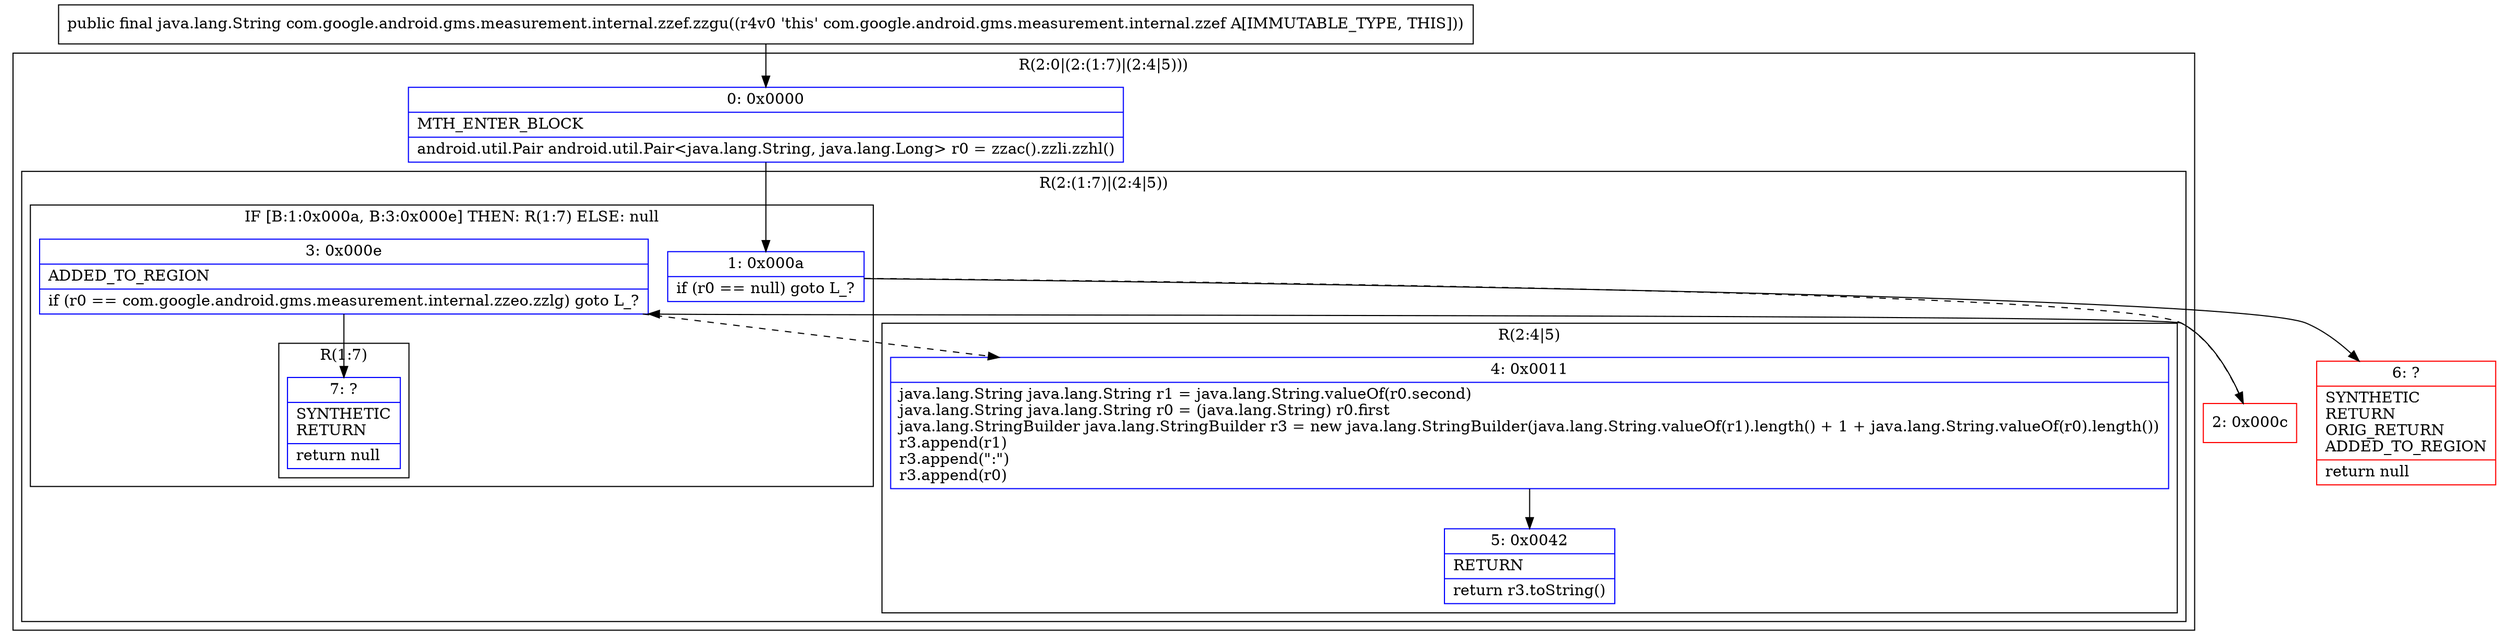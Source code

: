 digraph "CFG forcom.google.android.gms.measurement.internal.zzef.zzgu()Ljava\/lang\/String;" {
subgraph cluster_Region_729783020 {
label = "R(2:0|(2:(1:7)|(2:4|5)))";
node [shape=record,color=blue];
Node_0 [shape=record,label="{0\:\ 0x0000|MTH_ENTER_BLOCK\l|android.util.Pair android.util.Pair\<java.lang.String, java.lang.Long\> r0 = zzac().zzli.zzhl()\l}"];
subgraph cluster_Region_1941901899 {
label = "R(2:(1:7)|(2:4|5))";
node [shape=record,color=blue];
subgraph cluster_IfRegion_765499216 {
label = "IF [B:1:0x000a, B:3:0x000e] THEN: R(1:7) ELSE: null";
node [shape=record,color=blue];
Node_1 [shape=record,label="{1\:\ 0x000a|if (r0 == null) goto L_?\l}"];
Node_3 [shape=record,label="{3\:\ 0x000e|ADDED_TO_REGION\l|if (r0 == com.google.android.gms.measurement.internal.zzeo.zzlg) goto L_?\l}"];
subgraph cluster_Region_935827264 {
label = "R(1:7)";
node [shape=record,color=blue];
Node_7 [shape=record,label="{7\:\ ?|SYNTHETIC\lRETURN\l|return null\l}"];
}
}
subgraph cluster_Region_122167031 {
label = "R(2:4|5)";
node [shape=record,color=blue];
Node_4 [shape=record,label="{4\:\ 0x0011|java.lang.String java.lang.String r1 = java.lang.String.valueOf(r0.second)\ljava.lang.String java.lang.String r0 = (java.lang.String) r0.first\ljava.lang.StringBuilder java.lang.StringBuilder r3 = new java.lang.StringBuilder(java.lang.String.valueOf(r1).length() + 1 + java.lang.String.valueOf(r0).length())\lr3.append(r1)\lr3.append(\":\")\lr3.append(r0)\l}"];
Node_5 [shape=record,label="{5\:\ 0x0042|RETURN\l|return r3.toString()\l}"];
}
}
}
Node_2 [shape=record,color=red,label="{2\:\ 0x000c}"];
Node_6 [shape=record,color=red,label="{6\:\ ?|SYNTHETIC\lRETURN\lORIG_RETURN\lADDED_TO_REGION\l|return null\l}"];
MethodNode[shape=record,label="{public final java.lang.String com.google.android.gms.measurement.internal.zzef.zzgu((r4v0 'this' com.google.android.gms.measurement.internal.zzef A[IMMUTABLE_TYPE, THIS])) }"];
MethodNode -> Node_0;
Node_0 -> Node_1;
Node_1 -> Node_2[style=dashed];
Node_1 -> Node_6;
Node_3 -> Node_4[style=dashed];
Node_3 -> Node_7;
Node_4 -> Node_5;
Node_2 -> Node_3;
}

